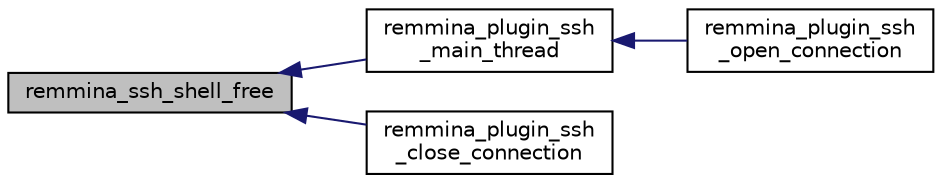 digraph "remmina_ssh_shell_free"
{
  edge [fontname="Helvetica",fontsize="10",labelfontname="Helvetica",labelfontsize="10"];
  node [fontname="Helvetica",fontsize="10",shape=record];
  rankdir="LR";
  Node521 [label="remmina_ssh_shell_free",height=0.2,width=0.4,color="black", fillcolor="grey75", style="filled", fontcolor="black"];
  Node521 -> Node522 [dir="back",color="midnightblue",fontsize="10",style="solid",fontname="Helvetica"];
  Node522 [label="remmina_plugin_ssh\l_main_thread",height=0.2,width=0.4,color="black", fillcolor="white", style="filled",URL="$remmina__ssh__plugin_8c.html#a4fa1cd6e50c66d79e727d7264fc454ee",tooltip="Remmina Protocol plugin main function. "];
  Node522 -> Node523 [dir="back",color="midnightblue",fontsize="10",style="solid",fontname="Helvetica"];
  Node523 [label="remmina_plugin_ssh\l_open_connection",height=0.2,width=0.4,color="black", fillcolor="white", style="filled",URL="$remmina__ssh__plugin_8c.html#a01bb81cfc23add39c9260e888ef1d88f",tooltip="Initialize the the main window properties and the pthread. "];
  Node521 -> Node524 [dir="back",color="midnightblue",fontsize="10",style="solid",fontname="Helvetica"];
  Node524 [label="remmina_plugin_ssh\l_close_connection",height=0.2,width=0.4,color="black", fillcolor="white", style="filled",URL="$remmina__ssh__plugin_8c.html#a6302047dc754570d415b0ba68fd9c203"];
}
